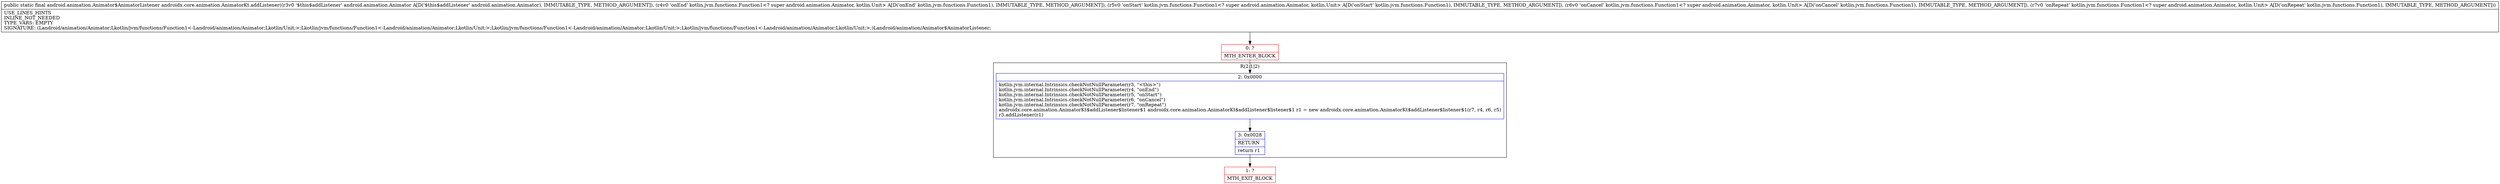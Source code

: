 digraph "CFG forandroidx.core.animation.AnimatorKt.addListener(Landroid\/animation\/Animator;Lkotlin\/jvm\/functions\/Function1;Lkotlin\/jvm\/functions\/Function1;Lkotlin\/jvm\/functions\/Function1;Lkotlin\/jvm\/functions\/Function1;)Landroid\/animation\/Animator$AnimatorListener;" {
subgraph cluster_Region_580307119 {
label = "R(2:1|2)";
node [shape=record,color=blue];
Node_2 [shape=record,label="{2\:\ 0x0000|kotlin.jvm.internal.Intrinsics.checkNotNullParameter(r3, \"\<this\>\")\lkotlin.jvm.internal.Intrinsics.checkNotNullParameter(r4, \"onEnd\")\lkotlin.jvm.internal.Intrinsics.checkNotNullParameter(r5, \"onStart\")\lkotlin.jvm.internal.Intrinsics.checkNotNullParameter(r6, \"onCancel\")\lkotlin.jvm.internal.Intrinsics.checkNotNullParameter(r7, \"onRepeat\")\landroidx.core.animation.AnimatorKt$addListener$listener$1 androidx.core.animation.AnimatorKt$addListener$listener$1 r1 = new androidx.core.animation.AnimatorKt$addListener$listener$1(r7, r4, r6, r5)\lr3.addListener(r1)\l}"];
Node_3 [shape=record,label="{3\:\ 0x0028|RETURN\l|return r1\l}"];
}
Node_0 [shape=record,color=red,label="{0\:\ ?|MTH_ENTER_BLOCK\l}"];
Node_1 [shape=record,color=red,label="{1\:\ ?|MTH_EXIT_BLOCK\l}"];
MethodNode[shape=record,label="{public static final android.animation.Animator$AnimatorListener androidx.core.animation.AnimatorKt.addListener((r3v0 '$this$addListener' android.animation.Animator A[D('$this$addListener' android.animation.Animator), IMMUTABLE_TYPE, METHOD_ARGUMENT]), (r4v0 'onEnd' kotlin.jvm.functions.Function1\<? super android.animation.Animator, kotlin.Unit\> A[D('onEnd' kotlin.jvm.functions.Function1), IMMUTABLE_TYPE, METHOD_ARGUMENT]), (r5v0 'onStart' kotlin.jvm.functions.Function1\<? super android.animation.Animator, kotlin.Unit\> A[D('onStart' kotlin.jvm.functions.Function1), IMMUTABLE_TYPE, METHOD_ARGUMENT]), (r6v0 'onCancel' kotlin.jvm.functions.Function1\<? super android.animation.Animator, kotlin.Unit\> A[D('onCancel' kotlin.jvm.functions.Function1), IMMUTABLE_TYPE, METHOD_ARGUMENT]), (r7v0 'onRepeat' kotlin.jvm.functions.Function1\<? super android.animation.Animator, kotlin.Unit\> A[D('onRepeat' kotlin.jvm.functions.Function1), IMMUTABLE_TYPE, METHOD_ARGUMENT]))  | USE_LINES_HINTS\lINLINE_NOT_NEEDED\lTYPE_VARS: EMPTY\lSIGNATURE: (Landroid\/animation\/Animator;Lkotlin\/jvm\/functions\/Function1\<\-Landroid\/animation\/Animator;Lkotlin\/Unit;\>;Lkotlin\/jvm\/functions\/Function1\<\-Landroid\/animation\/Animator;Lkotlin\/Unit;\>;Lkotlin\/jvm\/functions\/Function1\<\-Landroid\/animation\/Animator;Lkotlin\/Unit;\>;Lkotlin\/jvm\/functions\/Function1\<\-Landroid\/animation\/Animator;Lkotlin\/Unit;\>;)Landroid\/animation\/Animator$AnimatorListener;\l}"];
MethodNode -> Node_0;Node_2 -> Node_3;
Node_3 -> Node_1;
Node_0 -> Node_2;
}

